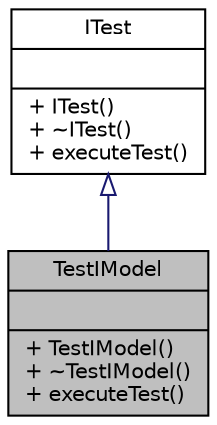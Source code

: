 digraph "TestIModel"
{
 // LATEX_PDF_SIZE
  edge [fontname="Helvetica",fontsize="10",labelfontname="Helvetica",labelfontsize="10"];
  node [fontname="Helvetica",fontsize="10",shape=record];
  Node1 [label="{TestIModel\n||+ TestIModel()\l+ ~TestIModel()\l+ executeTest()\l}",height=0.2,width=0.4,color="black", fillcolor="grey75", style="filled", fontcolor="black",tooltip="Definest a concrete implementation of the ITest interface for testing the controllers interface ...."];
  Node2 -> Node1 [dir="back",color="midnightblue",fontsize="10",style="solid",arrowtail="onormal",fontname="Helvetica"];
  Node2 [label="{ITest\n||+ ITest()\l+ ~ITest()\l+ executeTest()\l}",height=0.2,width=0.4,color="black", fillcolor="white", style="filled",URL="$class_i_test.html",tooltip=" "];
}

